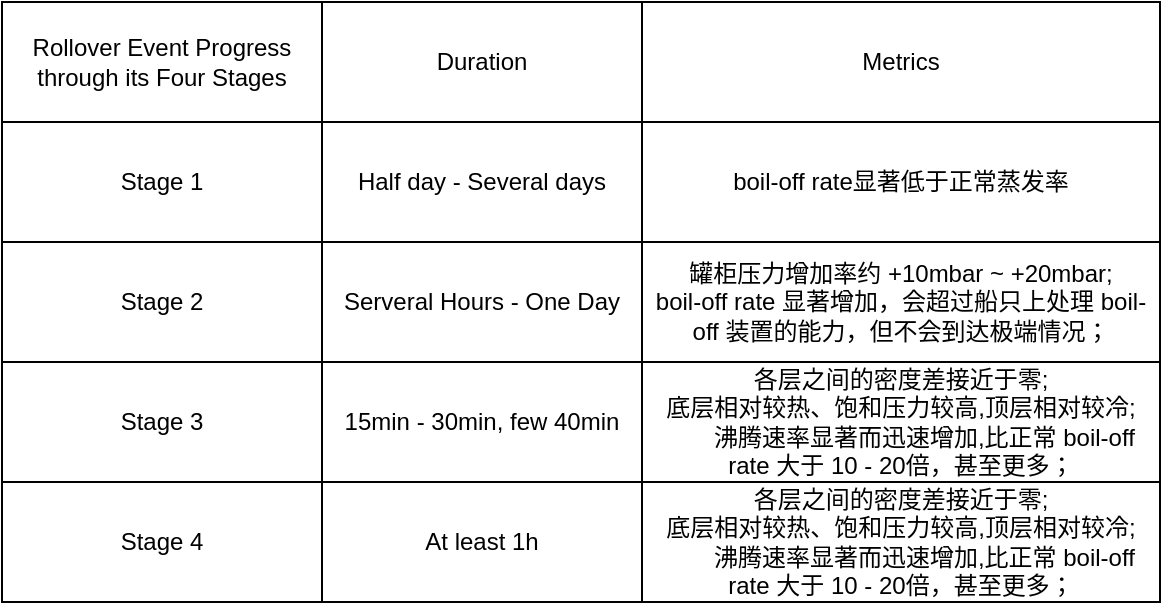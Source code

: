 <mxfile version="22.1.21" type="github">
  <diagram name="第 1 页" id="ICB7nvsSRyh_RITRN5Gz">
    <mxGraphModel dx="1026" dy="651" grid="0" gridSize="10" guides="1" tooltips="1" connect="1" arrows="1" fold="1" page="0" pageScale="1" pageWidth="1200" pageHeight="1920" math="0" shadow="0">
      <root>
        <mxCell id="0" />
        <mxCell id="1" parent="0" />
        <mxCell id="auUhlvlmNyIOAaCUnZLi-1" value="Rollover Event Progress through its Four Stages" style="rounded=0;whiteSpace=wrap;html=1;" vertex="1" parent="1">
          <mxGeometry x="264" y="181" width="160" height="60" as="geometry" />
        </mxCell>
        <mxCell id="auUhlvlmNyIOAaCUnZLi-2" value="Stage 1" style="rounded=0;whiteSpace=wrap;html=1;" vertex="1" parent="1">
          <mxGeometry x="264" y="241" width="160" height="60" as="geometry" />
        </mxCell>
        <mxCell id="auUhlvlmNyIOAaCUnZLi-3" value="Stage 2" style="rounded=0;whiteSpace=wrap;html=1;" vertex="1" parent="1">
          <mxGeometry x="264" y="301" width="160" height="60" as="geometry" />
        </mxCell>
        <mxCell id="auUhlvlmNyIOAaCUnZLi-4" value="Stage 3" style="rounded=0;whiteSpace=wrap;html=1;" vertex="1" parent="1">
          <mxGeometry x="264" y="361" width="160" height="60" as="geometry" />
        </mxCell>
        <mxCell id="auUhlvlmNyIOAaCUnZLi-5" value="Stage 4" style="rounded=0;whiteSpace=wrap;html=1;" vertex="1" parent="1">
          <mxGeometry x="264" y="421" width="160" height="60" as="geometry" />
        </mxCell>
        <mxCell id="auUhlvlmNyIOAaCUnZLi-6" value="Duration" style="rounded=0;whiteSpace=wrap;html=1;" vertex="1" parent="1">
          <mxGeometry x="424" y="181" width="160" height="60" as="geometry" />
        </mxCell>
        <mxCell id="auUhlvlmNyIOAaCUnZLi-7" value="Half day - Several days" style="rounded=0;whiteSpace=wrap;html=1;" vertex="1" parent="1">
          <mxGeometry x="424" y="241" width="160" height="60" as="geometry" />
        </mxCell>
        <mxCell id="auUhlvlmNyIOAaCUnZLi-8" value="Serveral Hours - One Day" style="rounded=0;whiteSpace=wrap;html=1;" vertex="1" parent="1">
          <mxGeometry x="424" y="301" width="160" height="60" as="geometry" />
        </mxCell>
        <mxCell id="auUhlvlmNyIOAaCUnZLi-10" value="15min - 30min, few 40min" style="rounded=0;whiteSpace=wrap;html=1;" vertex="1" parent="1">
          <mxGeometry x="424" y="361" width="160" height="60" as="geometry" />
        </mxCell>
        <mxCell id="auUhlvlmNyIOAaCUnZLi-11" value="At least 1h" style="rounded=0;whiteSpace=wrap;html=1;" vertex="1" parent="1">
          <mxGeometry x="424" y="421" width="160" height="60" as="geometry" />
        </mxCell>
        <mxCell id="auUhlvlmNyIOAaCUnZLi-12" value="Metrics" style="rounded=0;whiteSpace=wrap;html=1;" vertex="1" parent="1">
          <mxGeometry x="584" y="181" width="259" height="60" as="geometry" />
        </mxCell>
        <mxCell id="auUhlvlmNyIOAaCUnZLi-13" value="boil-off rate显著低于正常蒸发率" style="rounded=0;whiteSpace=wrap;html=1;" vertex="1" parent="1">
          <mxGeometry x="584" y="241" width="259" height="60" as="geometry" />
        </mxCell>
        <mxCell id="auUhlvlmNyIOAaCUnZLi-14" value="&lt;div&gt;罐柜压力增加率约 +10mbar ~ +20mbar;&lt;/div&gt;&lt;div&gt;boil-off rate 显著增加，会超过船只上处理 boil-off 装置的能力，但不会到达极端情况；&lt;span style=&quot;&quot;&gt;&lt;/span&gt;&lt;/div&gt;" style="rounded=0;whiteSpace=wrap;html=1;" vertex="1" parent="1">
          <mxGeometry x="584" y="301" width="259" height="60" as="geometry" />
        </mxCell>
        <mxCell id="auUhlvlmNyIOAaCUnZLi-15" value="&lt;div&gt;各层之间的密度差接近于零;&lt;/div&gt;&lt;div&gt;底层相对较热、饱和压力较高,&lt;span style=&quot;background-color: initial;&quot;&gt;顶层相对较冷;&lt;/span&gt;&lt;/div&gt;&lt;div&gt;&lt;span style=&quot;&quot;&gt;&lt;span style=&quot;&quot;&gt;&lt;span style=&quot;white-space: pre;&quot;&gt;&amp;nbsp;&amp;nbsp;&amp;nbsp;&amp;nbsp;&lt;/span&gt;&lt;span style=&quot;white-space: pre;&quot;&gt;&amp;nbsp;&amp;nbsp;&amp;nbsp;&amp;nbsp;&lt;/span&gt;&lt;/span&gt;沸腾速率显著而迅速增加,比正常 boil-off&amp;nbsp; rate 大于 10 - 20倍，甚至更多；&lt;/span&gt;&lt;/div&gt;" style="rounded=0;whiteSpace=wrap;html=1;" vertex="1" parent="1">
          <mxGeometry x="584" y="361" width="259" height="60" as="geometry" />
        </mxCell>
        <mxCell id="auUhlvlmNyIOAaCUnZLi-16" value="&lt;div&gt;各层之间的密度差接近于零;&lt;/div&gt;&lt;div&gt;底层相对较热、饱和压力较高,&lt;span style=&quot;background-color: initial;&quot;&gt;顶层相对较冷;&lt;/span&gt;&lt;/div&gt;&lt;div&gt;&lt;span style=&quot;&quot;&gt;&lt;span style=&quot;&quot;&gt;&lt;span style=&quot;white-space: pre;&quot;&gt;&amp;nbsp;&amp;nbsp;&amp;nbsp;&amp;nbsp;&lt;/span&gt;&lt;span style=&quot;white-space: pre;&quot;&gt;&amp;nbsp;&amp;nbsp;&amp;nbsp;&amp;nbsp;&lt;/span&gt;&lt;/span&gt;沸腾速率显著而迅速增加,比正常 boil-off&amp;nbsp; rate 大于 10 - 20倍，甚至更多；&lt;/span&gt;&lt;/div&gt;" style="rounded=0;whiteSpace=wrap;html=1;" vertex="1" parent="1">
          <mxGeometry x="584" y="421" width="259" height="60" as="geometry" />
        </mxCell>
      </root>
    </mxGraphModel>
  </diagram>
</mxfile>
